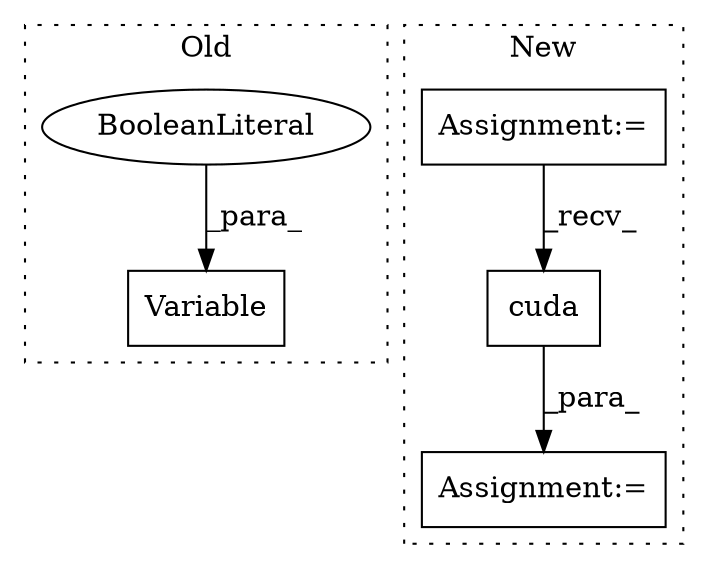 digraph G {
subgraph cluster0 {
1 [label="Variable" a="32" s="2086,2116" l="9,1" shape="box"];
3 [label="BooleanLiteral" a="9" s="2111" l="5" shape="ellipse"];
label = "Old";
style="dotted";
}
subgraph cluster1 {
2 [label="cuda" a="32" s="2950" l="6" shape="box"];
4 [label="Assignment:=" a="7" s="2930" l="9" shape="box"];
5 [label="Assignment:=" a="7" s="2690" l="3" shape="box"];
label = "New";
style="dotted";
}
2 -> 4 [label="_para_"];
3 -> 1 [label="_para_"];
5 -> 2 [label="_recv_"];
}